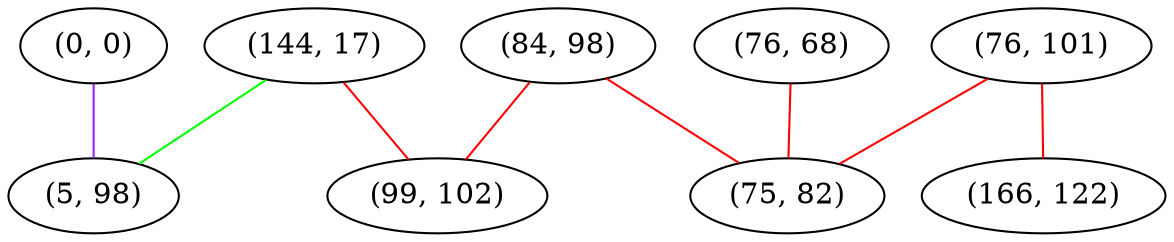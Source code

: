 graph "" {
"(144, 17)";
"(0, 0)";
"(84, 98)";
"(76, 101)";
"(76, 68)";
"(99, 102)";
"(75, 82)";
"(166, 122)";
"(5, 98)";
"(144, 17)" -- "(5, 98)"  [color=green, key=0, weight=2];
"(144, 17)" -- "(99, 102)"  [color=red, key=0, weight=1];
"(0, 0)" -- "(5, 98)"  [color=purple, key=0, weight=4];
"(84, 98)" -- "(75, 82)"  [color=red, key=0, weight=1];
"(84, 98)" -- "(99, 102)"  [color=red, key=0, weight=1];
"(76, 101)" -- "(75, 82)"  [color=red, key=0, weight=1];
"(76, 101)" -- "(166, 122)"  [color=red, key=0, weight=1];
"(76, 68)" -- "(75, 82)"  [color=red, key=0, weight=1];
}
